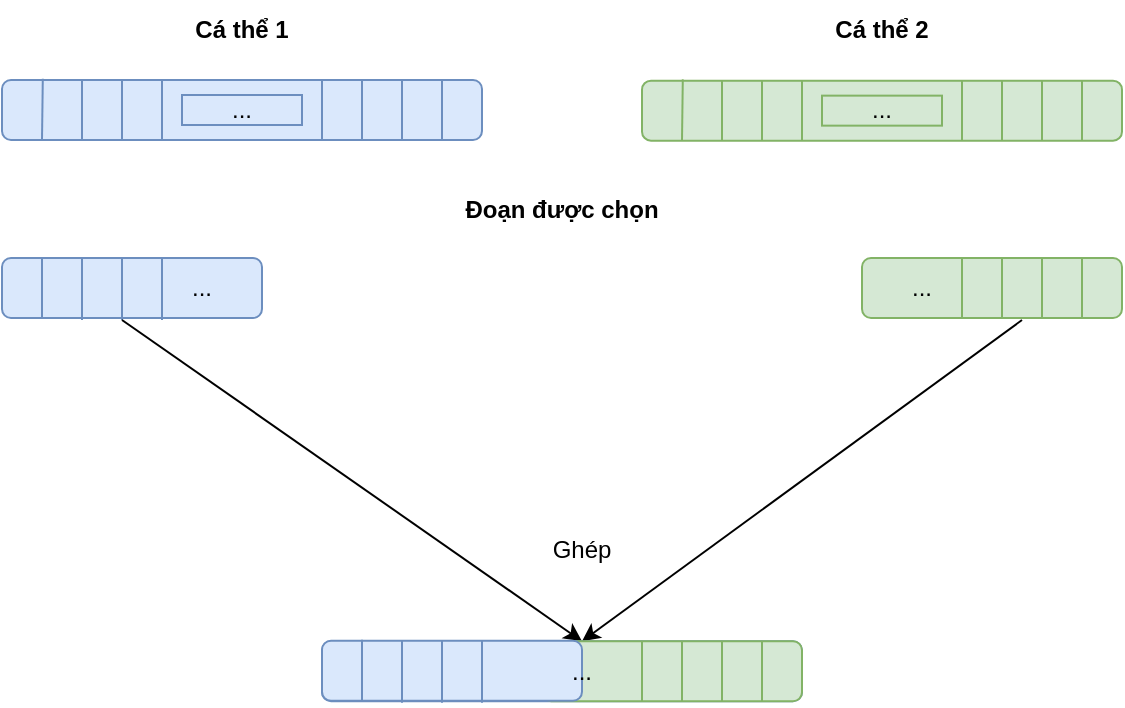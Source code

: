 <mxfile>
    <diagram id="3iSJf-ZmSE9alqP6hk7r" name="Page-1">
        <mxGraphModel dx="1152" dy="838" grid="1" gridSize="10" guides="1" tooltips="1" connect="1" arrows="1" fold="1" page="1" pageScale="1" pageWidth="850" pageHeight="1100" math="0" shadow="0">
            <root>
                <mxCell id="0"/>
                <mxCell id="1" parent="0"/>
                <mxCell id="2" value="" style="rounded=1;whiteSpace=wrap;html=1;fillColor=#dae8fc;strokeColor=#6c8ebf;" vertex="1" parent="1">
                    <mxGeometry x="40" y="80" width="240" height="30" as="geometry"/>
                </mxCell>
                <mxCell id="4" value="" style="endArrow=none;html=1;entryX=0.085;entryY=-0.021;entryDx=0;entryDy=0;entryPerimeter=0;fillColor=#dae8fc;strokeColor=#6c8ebf;" edge="1" parent="1" target="2">
                    <mxGeometry width="50" height="50" relative="1" as="geometry">
                        <mxPoint x="60" y="110" as="sourcePoint"/>
                        <mxPoint x="320" y="190" as="targetPoint"/>
                    </mxGeometry>
                </mxCell>
                <mxCell id="5" value="" style="endArrow=none;html=1;fillColor=#dae8fc;strokeColor=#6c8ebf;" edge="1" parent="1">
                    <mxGeometry width="50" height="50" relative="1" as="geometry">
                        <mxPoint x="80" y="110" as="sourcePoint"/>
                        <mxPoint x="80" y="80" as="targetPoint"/>
                    </mxGeometry>
                </mxCell>
                <mxCell id="6" value="" style="endArrow=none;html=1;fillColor=#dae8fc;strokeColor=#6c8ebf;" edge="1" parent="1">
                    <mxGeometry width="50" height="50" relative="1" as="geometry">
                        <mxPoint x="100" y="110" as="sourcePoint"/>
                        <mxPoint x="100" y="80" as="targetPoint"/>
                    </mxGeometry>
                </mxCell>
                <mxCell id="7" value="" style="endArrow=none;html=1;fillColor=#dae8fc;strokeColor=#6c8ebf;" edge="1" parent="1">
                    <mxGeometry width="50" height="50" relative="1" as="geometry">
                        <mxPoint x="260" y="110" as="sourcePoint"/>
                        <mxPoint x="260" y="80" as="targetPoint"/>
                    </mxGeometry>
                </mxCell>
                <mxCell id="8" value="" style="endArrow=none;html=1;fillColor=#dae8fc;strokeColor=#6c8ebf;" edge="1" parent="1">
                    <mxGeometry width="50" height="50" relative="1" as="geometry">
                        <mxPoint x="240" y="110" as="sourcePoint"/>
                        <mxPoint x="240" y="80" as="targetPoint"/>
                    </mxGeometry>
                </mxCell>
                <mxCell id="9" value="" style="endArrow=none;html=1;fillColor=#dae8fc;strokeColor=#6c8ebf;" edge="1" parent="1">
                    <mxGeometry width="50" height="50" relative="1" as="geometry">
                        <mxPoint x="220" y="110" as="sourcePoint"/>
                        <mxPoint x="220" y="80" as="targetPoint"/>
                    </mxGeometry>
                </mxCell>
                <mxCell id="10" value="" style="endArrow=none;html=1;fillColor=#dae8fc;strokeColor=#6c8ebf;" edge="1" parent="1">
                    <mxGeometry width="50" height="50" relative="1" as="geometry">
                        <mxPoint x="200" y="110" as="sourcePoint"/>
                        <mxPoint x="200" y="80" as="targetPoint"/>
                    </mxGeometry>
                </mxCell>
                <mxCell id="11" value="" style="endArrow=none;html=1;fillColor=#dae8fc;strokeColor=#6c8ebf;" edge="1" parent="1">
                    <mxGeometry width="50" height="50" relative="1" as="geometry">
                        <mxPoint x="120" y="110" as="sourcePoint"/>
                        <mxPoint x="120" y="80" as="targetPoint"/>
                    </mxGeometry>
                </mxCell>
                <mxCell id="13" value="..." style="text;html=1;align=center;verticalAlign=middle;whiteSpace=wrap;rounded=0;fillColor=#dae8fc;strokeColor=#6c8ebf;" vertex="1" parent="1">
                    <mxGeometry x="130" y="87.5" width="60" height="15" as="geometry"/>
                </mxCell>
                <mxCell id="25" value="&lt;b&gt;Cá thể 1&lt;/b&gt;" style="text;html=1;align=center;verticalAlign=middle;whiteSpace=wrap;rounded=0;" vertex="1" parent="1">
                    <mxGeometry x="60" y="40" width="200" height="30" as="geometry"/>
                </mxCell>
                <mxCell id="26" value="&lt;b&gt;Cá thể 2&lt;/b&gt;" style="text;html=1;align=center;verticalAlign=middle;whiteSpace=wrap;rounded=0;" vertex="1" parent="1">
                    <mxGeometry x="380" y="40" width="200" height="30" as="geometry"/>
                </mxCell>
                <mxCell id="48" value="" style="rounded=1;whiteSpace=wrap;html=1;fillColor=#dae8fc;strokeColor=#6c8ebf;" vertex="1" parent="1">
                    <mxGeometry x="40" y="169" width="130" height="30" as="geometry"/>
                </mxCell>
                <mxCell id="49" value="" style="endArrow=none;html=1;entryX=0.085;entryY=-0.021;entryDx=0;entryDy=0;entryPerimeter=0;fillColor=#dae8fc;strokeColor=#6c8ebf;" edge="1" parent="1">
                    <mxGeometry width="50" height="50" relative="1" as="geometry">
                        <mxPoint x="60" y="199.5" as="sourcePoint"/>
                        <mxPoint x="60" y="168.5" as="targetPoint"/>
                    </mxGeometry>
                </mxCell>
                <mxCell id="50" value="" style="endArrow=none;html=1;entryX=0.085;entryY=-0.021;entryDx=0;entryDy=0;entryPerimeter=0;fillColor=#dae8fc;strokeColor=#6c8ebf;" edge="1" parent="1">
                    <mxGeometry width="50" height="50" relative="1" as="geometry">
                        <mxPoint x="80" y="200" as="sourcePoint"/>
                        <mxPoint x="80" y="169" as="targetPoint"/>
                    </mxGeometry>
                </mxCell>
                <mxCell id="51" value="" style="endArrow=none;html=1;entryX=0.085;entryY=-0.021;entryDx=0;entryDy=0;entryPerimeter=0;fillColor=#dae8fc;strokeColor=#6c8ebf;" edge="1" parent="1">
                    <mxGeometry width="50" height="50" relative="1" as="geometry">
                        <mxPoint x="100" y="200" as="sourcePoint"/>
                        <mxPoint x="100" y="169" as="targetPoint"/>
                    </mxGeometry>
                </mxCell>
                <mxCell id="52" value="" style="endArrow=none;html=1;entryX=0.085;entryY=-0.021;entryDx=0;entryDy=0;entryPerimeter=0;fillColor=#dae8fc;strokeColor=#6c8ebf;" edge="1" parent="1">
                    <mxGeometry width="50" height="50" relative="1" as="geometry">
                        <mxPoint x="120" y="200" as="sourcePoint"/>
                        <mxPoint x="120" y="169" as="targetPoint"/>
                    </mxGeometry>
                </mxCell>
                <mxCell id="54" value="" style="rounded=1;whiteSpace=wrap;html=1;fillColor=#d5e8d4;strokeColor=#82b366;" vertex="1" parent="1">
                    <mxGeometry x="470" y="169" width="130" height="30" as="geometry"/>
                </mxCell>
                <mxCell id="63" value="..." style="text;html=1;align=center;verticalAlign=middle;whiteSpace=wrap;rounded=0;" vertex="1" parent="1">
                    <mxGeometry x="470" y="169" width="60" height="30" as="geometry"/>
                </mxCell>
                <mxCell id="64" value="" style="endArrow=none;html=1;fillColor=#d5e8d4;strokeColor=#82b366;" edge="1" parent="1">
                    <mxGeometry width="50" height="50" relative="1" as="geometry">
                        <mxPoint x="580" y="199" as="sourcePoint"/>
                        <mxPoint x="580" y="169" as="targetPoint"/>
                    </mxGeometry>
                </mxCell>
                <mxCell id="65" value="" style="endArrow=none;html=1;fillColor=#d5e8d4;strokeColor=#82b366;" edge="1" parent="1">
                    <mxGeometry width="50" height="50" relative="1" as="geometry">
                        <mxPoint x="560" y="199" as="sourcePoint"/>
                        <mxPoint x="560" y="169" as="targetPoint"/>
                    </mxGeometry>
                </mxCell>
                <mxCell id="66" value="" style="endArrow=none;html=1;fillColor=#d5e8d4;strokeColor=#82b366;" edge="1" parent="1">
                    <mxGeometry width="50" height="50" relative="1" as="geometry">
                        <mxPoint x="540" y="199" as="sourcePoint"/>
                        <mxPoint x="540" y="169" as="targetPoint"/>
                    </mxGeometry>
                </mxCell>
                <mxCell id="67" value="" style="endArrow=none;html=1;fillColor=#d5e8d4;strokeColor=#82b366;" edge="1" parent="1">
                    <mxGeometry width="50" height="50" relative="1" as="geometry">
                        <mxPoint x="520" y="199" as="sourcePoint"/>
                        <mxPoint x="520" y="169" as="targetPoint"/>
                    </mxGeometry>
                </mxCell>
                <mxCell id="69" value="&lt;b&gt;Đoạn được chọn&lt;/b&gt;" style="text;html=1;align=center;verticalAlign=middle;whiteSpace=wrap;rounded=0;" vertex="1" parent="1">
                    <mxGeometry x="40" y="130" width="560" height="30" as="geometry"/>
                </mxCell>
                <mxCell id="70" value="" style="endArrow=classic;html=1;entryX=0.5;entryY=0;entryDx=0;entryDy=0;" edge="1" parent="1" target="94">
                    <mxGeometry width="50" height="50" relative="1" as="geometry">
                        <mxPoint x="100" y="200" as="sourcePoint"/>
                        <mxPoint x="280" y="320" as="targetPoint"/>
                    </mxGeometry>
                </mxCell>
                <mxCell id="71" value="" style="endArrow=classic;html=1;entryX=0.5;entryY=0;entryDx=0;entryDy=0;" edge="1" parent="1" target="94">
                    <mxGeometry width="50" height="50" relative="1" as="geometry">
                        <mxPoint x="550" y="200" as="sourcePoint"/>
                        <mxPoint x="400" y="320" as="targetPoint"/>
                    </mxGeometry>
                </mxCell>
                <mxCell id="72" value="" style="rounded=1;whiteSpace=wrap;html=1;fillColor=#dae8fc;strokeColor=#6c8ebf;" vertex="1" parent="1">
                    <mxGeometry x="200" y="360.63" width="240" height="30" as="geometry"/>
                </mxCell>
                <mxCell id="73" value="" style="endArrow=none;html=1;entryX=0.085;entryY=-0.021;entryDx=0;entryDy=0;entryPerimeter=0;fillColor=#dae8fc;strokeColor=#6c8ebf;" edge="1" parent="1" target="72">
                    <mxGeometry width="50" height="50" relative="1" as="geometry">
                        <mxPoint x="220" y="390.63" as="sourcePoint"/>
                        <mxPoint x="480" y="470.63" as="targetPoint"/>
                    </mxGeometry>
                </mxCell>
                <mxCell id="74" value="" style="endArrow=none;html=1;fillColor=#dae8fc;strokeColor=#6c8ebf;" edge="1" parent="1">
                    <mxGeometry width="50" height="50" relative="1" as="geometry">
                        <mxPoint x="240" y="390.63" as="sourcePoint"/>
                        <mxPoint x="240" y="360.63" as="targetPoint"/>
                    </mxGeometry>
                </mxCell>
                <mxCell id="75" value="" style="endArrow=none;html=1;fillColor=#dae8fc;strokeColor=#6c8ebf;" edge="1" parent="1">
                    <mxGeometry width="50" height="50" relative="1" as="geometry">
                        <mxPoint x="260" y="390.63" as="sourcePoint"/>
                        <mxPoint x="260" y="360.63" as="targetPoint"/>
                    </mxGeometry>
                </mxCell>
                <mxCell id="76" value="" style="endArrow=none;html=1;fillColor=#dae8fc;strokeColor=#6c8ebf;" edge="1" parent="1">
                    <mxGeometry width="50" height="50" relative="1" as="geometry">
                        <mxPoint x="420" y="390.63" as="sourcePoint"/>
                        <mxPoint x="420" y="360.63" as="targetPoint"/>
                    </mxGeometry>
                </mxCell>
                <mxCell id="77" value="" style="endArrow=none;html=1;fillColor=#dae8fc;strokeColor=#6c8ebf;" edge="1" parent="1">
                    <mxGeometry width="50" height="50" relative="1" as="geometry">
                        <mxPoint x="400" y="390.63" as="sourcePoint"/>
                        <mxPoint x="400" y="360.63" as="targetPoint"/>
                    </mxGeometry>
                </mxCell>
                <mxCell id="78" value="" style="endArrow=none;html=1;fillColor=#dae8fc;strokeColor=#6c8ebf;" edge="1" parent="1">
                    <mxGeometry width="50" height="50" relative="1" as="geometry">
                        <mxPoint x="380" y="390.63" as="sourcePoint"/>
                        <mxPoint x="380" y="360.63" as="targetPoint"/>
                    </mxGeometry>
                </mxCell>
                <mxCell id="79" value="" style="endArrow=none;html=1;fillColor=#dae8fc;strokeColor=#6c8ebf;" edge="1" parent="1">
                    <mxGeometry width="50" height="50" relative="1" as="geometry">
                        <mxPoint x="360" y="390.63" as="sourcePoint"/>
                        <mxPoint x="360" y="360.63" as="targetPoint"/>
                    </mxGeometry>
                </mxCell>
                <mxCell id="80" value="" style="endArrow=none;html=1;fillColor=#dae8fc;strokeColor=#6c8ebf;" edge="1" parent="1">
                    <mxGeometry width="50" height="50" relative="1" as="geometry">
                        <mxPoint x="280" y="390.63" as="sourcePoint"/>
                        <mxPoint x="280" y="360.63" as="targetPoint"/>
                    </mxGeometry>
                </mxCell>
                <mxCell id="82" value="" style="rounded=1;whiteSpace=wrap;html=1;fillColor=#d5e8d4;strokeColor=#82b366;" vertex="1" parent="1">
                    <mxGeometry x="310" y="360.63" width="130" height="30" as="geometry"/>
                </mxCell>
                <mxCell id="84" value="" style="endArrow=none;html=1;fillColor=#d5e8d4;strokeColor=#82b366;" edge="1" parent="1">
                    <mxGeometry width="50" height="50" relative="1" as="geometry">
                        <mxPoint x="420" y="390.63" as="sourcePoint"/>
                        <mxPoint x="420" y="360.63" as="targetPoint"/>
                    </mxGeometry>
                </mxCell>
                <mxCell id="85" value="" style="endArrow=none;html=1;fillColor=#d5e8d4;strokeColor=#82b366;" edge="1" parent="1">
                    <mxGeometry width="50" height="50" relative="1" as="geometry">
                        <mxPoint x="400" y="390.63" as="sourcePoint"/>
                        <mxPoint x="400" y="360.63" as="targetPoint"/>
                    </mxGeometry>
                </mxCell>
                <mxCell id="86" value="" style="endArrow=none;html=1;fillColor=#d5e8d4;strokeColor=#82b366;" edge="1" parent="1">
                    <mxGeometry width="50" height="50" relative="1" as="geometry">
                        <mxPoint x="380" y="390.63" as="sourcePoint"/>
                        <mxPoint x="380" y="360.63" as="targetPoint"/>
                    </mxGeometry>
                </mxCell>
                <mxCell id="87" value="" style="endArrow=none;html=1;fillColor=#d5e8d4;strokeColor=#82b366;" edge="1" parent="1">
                    <mxGeometry width="50" height="50" relative="1" as="geometry">
                        <mxPoint x="360" y="390.63" as="sourcePoint"/>
                        <mxPoint x="360" y="360.63" as="targetPoint"/>
                    </mxGeometry>
                </mxCell>
                <mxCell id="88" value="" style="rounded=1;whiteSpace=wrap;html=1;fillColor=#dae8fc;strokeColor=#6c8ebf;" vertex="1" parent="1">
                    <mxGeometry x="200" y="360.38" width="130" height="30" as="geometry"/>
                </mxCell>
                <mxCell id="89" value="" style="endArrow=none;html=1;entryX=0.085;entryY=-0.021;entryDx=0;entryDy=0;entryPerimeter=0;fillColor=#dae8fc;strokeColor=#6c8ebf;" edge="1" parent="1">
                    <mxGeometry width="50" height="50" relative="1" as="geometry">
                        <mxPoint x="220" y="390.88" as="sourcePoint"/>
                        <mxPoint x="220" y="359.88" as="targetPoint"/>
                    </mxGeometry>
                </mxCell>
                <mxCell id="90" value="" style="endArrow=none;html=1;entryX=0.085;entryY=-0.021;entryDx=0;entryDy=0;entryPerimeter=0;fillColor=#dae8fc;strokeColor=#6c8ebf;" edge="1" parent="1">
                    <mxGeometry width="50" height="50" relative="1" as="geometry">
                        <mxPoint x="240" y="391.38" as="sourcePoint"/>
                        <mxPoint x="240" y="360.38" as="targetPoint"/>
                    </mxGeometry>
                </mxCell>
                <mxCell id="91" value="" style="endArrow=none;html=1;entryX=0.085;entryY=-0.021;entryDx=0;entryDy=0;entryPerimeter=0;fillColor=#dae8fc;strokeColor=#6c8ebf;" edge="1" parent="1">
                    <mxGeometry width="50" height="50" relative="1" as="geometry">
                        <mxPoint x="260" y="391.38" as="sourcePoint"/>
                        <mxPoint x="260" y="360.38" as="targetPoint"/>
                    </mxGeometry>
                </mxCell>
                <mxCell id="92" value="" style="endArrow=none;html=1;entryX=0.085;entryY=-0.021;entryDx=0;entryDy=0;entryPerimeter=0;fillColor=#dae8fc;strokeColor=#6c8ebf;" edge="1" parent="1">
                    <mxGeometry width="50" height="50" relative="1" as="geometry">
                        <mxPoint x="280" y="391.38" as="sourcePoint"/>
                        <mxPoint x="280" y="360.38" as="targetPoint"/>
                    </mxGeometry>
                </mxCell>
                <mxCell id="93" value="..." style="text;html=1;align=center;verticalAlign=middle;whiteSpace=wrap;rounded=0;" vertex="1" parent="1">
                    <mxGeometry x="110" y="169" width="60" height="30" as="geometry"/>
                </mxCell>
                <mxCell id="94" value="..." style="text;html=1;align=center;verticalAlign=middle;whiteSpace=wrap;rounded=0;" vertex="1" parent="1">
                    <mxGeometry x="300" y="360.63" width="60" height="30" as="geometry"/>
                </mxCell>
                <mxCell id="95" value="" style="rounded=1;whiteSpace=wrap;html=1;fillColor=#d5e8d4;strokeColor=#82b366;" vertex="1" parent="1">
                    <mxGeometry x="360" y="80.32" width="240" height="30" as="geometry"/>
                </mxCell>
                <mxCell id="96" value="" style="endArrow=none;html=1;entryX=0.085;entryY=-0.021;entryDx=0;entryDy=0;entryPerimeter=0;fillColor=#d5e8d4;strokeColor=#82b366;" edge="1" parent="1" target="95">
                    <mxGeometry width="50" height="50" relative="1" as="geometry">
                        <mxPoint x="380" y="110.32" as="sourcePoint"/>
                        <mxPoint x="640" y="190.32" as="targetPoint"/>
                    </mxGeometry>
                </mxCell>
                <mxCell id="97" value="" style="endArrow=none;html=1;fillColor=#d5e8d4;strokeColor=#82b366;" edge="1" parent="1">
                    <mxGeometry width="50" height="50" relative="1" as="geometry">
                        <mxPoint x="400" y="110.32" as="sourcePoint"/>
                        <mxPoint x="400" y="80.32" as="targetPoint"/>
                    </mxGeometry>
                </mxCell>
                <mxCell id="98" value="" style="endArrow=none;html=1;fillColor=#d5e8d4;strokeColor=#82b366;" edge="1" parent="1">
                    <mxGeometry width="50" height="50" relative="1" as="geometry">
                        <mxPoint x="420" y="110.32" as="sourcePoint"/>
                        <mxPoint x="420" y="80.32" as="targetPoint"/>
                    </mxGeometry>
                </mxCell>
                <mxCell id="99" value="" style="endArrow=none;html=1;fillColor=#d5e8d4;strokeColor=#82b366;" edge="1" parent="1">
                    <mxGeometry width="50" height="50" relative="1" as="geometry">
                        <mxPoint x="580" y="110.32" as="sourcePoint"/>
                        <mxPoint x="580" y="80.32" as="targetPoint"/>
                    </mxGeometry>
                </mxCell>
                <mxCell id="100" value="" style="endArrow=none;html=1;fillColor=#d5e8d4;strokeColor=#82b366;" edge="1" parent="1">
                    <mxGeometry width="50" height="50" relative="1" as="geometry">
                        <mxPoint x="560" y="110.32" as="sourcePoint"/>
                        <mxPoint x="560" y="80.32" as="targetPoint"/>
                    </mxGeometry>
                </mxCell>
                <mxCell id="101" value="" style="endArrow=none;html=1;fillColor=#d5e8d4;strokeColor=#82b366;" edge="1" parent="1">
                    <mxGeometry width="50" height="50" relative="1" as="geometry">
                        <mxPoint x="540" y="110.32" as="sourcePoint"/>
                        <mxPoint x="540" y="80.32" as="targetPoint"/>
                    </mxGeometry>
                </mxCell>
                <mxCell id="102" value="" style="endArrow=none;html=1;fillColor=#d5e8d4;strokeColor=#82b366;" edge="1" parent="1">
                    <mxGeometry width="50" height="50" relative="1" as="geometry">
                        <mxPoint x="520" y="110.32" as="sourcePoint"/>
                        <mxPoint x="520" y="80.32" as="targetPoint"/>
                    </mxGeometry>
                </mxCell>
                <mxCell id="103" value="" style="endArrow=none;html=1;fillColor=#d5e8d4;strokeColor=#82b366;" edge="1" parent="1">
                    <mxGeometry width="50" height="50" relative="1" as="geometry">
                        <mxPoint x="440" y="110.32" as="sourcePoint"/>
                        <mxPoint x="440" y="80.32" as="targetPoint"/>
                    </mxGeometry>
                </mxCell>
                <mxCell id="104" value="..." style="text;html=1;align=center;verticalAlign=middle;whiteSpace=wrap;rounded=0;fillColor=#d5e8d4;strokeColor=#82b366;" vertex="1" parent="1">
                    <mxGeometry x="450" y="87.82" width="60" height="15" as="geometry"/>
                </mxCell>
                <mxCell id="105" value="Ghép" style="text;html=1;align=center;verticalAlign=middle;whiteSpace=wrap;rounded=0;" vertex="1" parent="1">
                    <mxGeometry x="300" y="300" width="60" height="30" as="geometry"/>
                </mxCell>
            </root>
        </mxGraphModel>
    </diagram>
</mxfile>